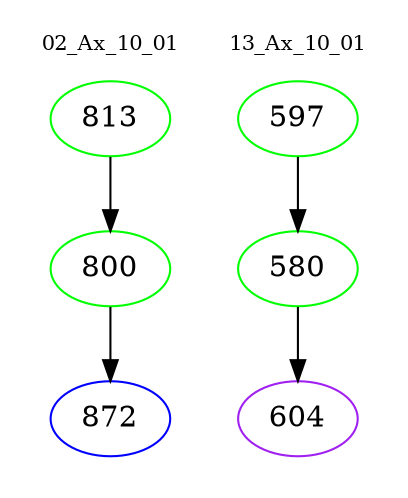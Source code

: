 digraph{
subgraph cluster_0 {
color = white
label = "02_Ax_10_01";
fontsize=10;
T0_813 [label="813", color="green"]
T0_813 -> T0_800 [color="black"]
T0_800 [label="800", color="green"]
T0_800 -> T0_872 [color="black"]
T0_872 [label="872", color="blue"]
}
subgraph cluster_1 {
color = white
label = "13_Ax_10_01";
fontsize=10;
T1_597 [label="597", color="green"]
T1_597 -> T1_580 [color="black"]
T1_580 [label="580", color="green"]
T1_580 -> T1_604 [color="black"]
T1_604 [label="604", color="purple"]
}
}
